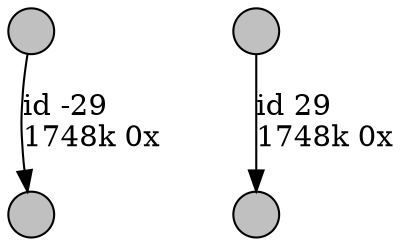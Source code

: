 digraph {
nodesep = 0.5;
node [shape = circle, label = "", height = 0.3];
"0" [style = "filled", fillcolor = "grey"];
"1" [style = "filled", fillcolor = "grey"];
"2" [style = "filled", fillcolor = "grey"];
"3" [style = "filled", fillcolor = "grey"];
"0" -> "3" [label = "id -29\l1748k 0x", color = "black"] ;
"2" -> "1" [label = "id 29\l1748k 0x", color = "black"] ;
}
